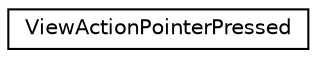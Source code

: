 digraph "Graphical Class Hierarchy"
{
 // LATEX_PDF_SIZE
  edge [fontname="Helvetica",fontsize="10",labelfontname="Helvetica",labelfontsize="10"];
  node [fontname="Helvetica",fontsize="10",shape=record];
  rankdir="LR";
  Node0 [label="ViewActionPointerPressed",height=0.2,width=0.4,color="black", fillcolor="white", style="filled",URL="$structViewActionPointerPressed.html",tooltip=" "];
}

